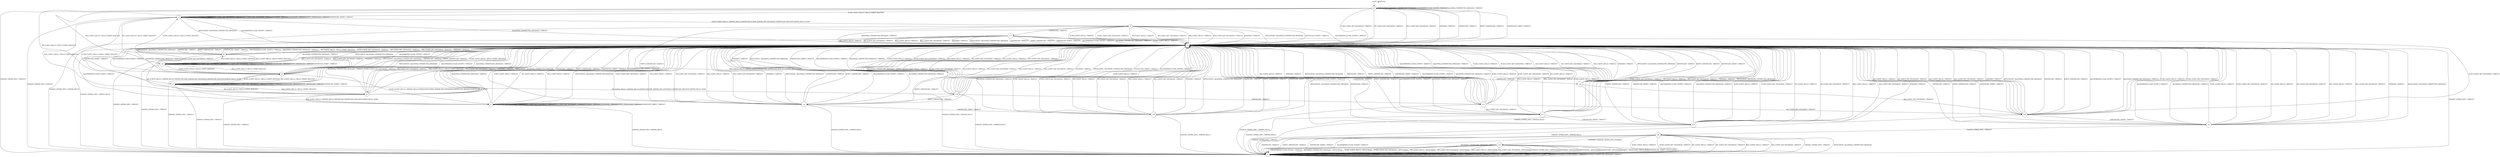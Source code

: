 digraph g {
	graph [name=g];
	s0	[label=s0,
		shape=circle];
	s0 -> s0	[key=0,
		label="APPLICATION / Alert(FATAL,UNEXPECTED_MESSAGE)"];
	s0 -> s0	[key=1,
		label="Alert(WARNING,CLOSE_NOTIFY) / TIMEOUT"];
	s0 -> s0	[key=2,
		label="Alert(FATAL,UNEXPECTED_MESSAGE) / TIMEOUT"];
	s1	[label=s1,
		shape=circle];
	s0 -> s1	[key=0,
		label="CHANGE_CIPHER_SPEC / TIMEOUT"];
	s2	[label=s2,
		shape=circle];
	s0 -> s2	[key=0,
		label="ECDH_CLIENT_HELLO / HELLO_VERIFY_REQUEST"];
	s3	[label=s3,
		shape=circle];
	s0 -> s3	[key=0,
		label="DH_CLIENT_HELLO / HELLO_VERIFY_REQUEST"];
	s5	[label=s5,
		shape=circle];
	s0 -> s5	[key=0,
		label="ECDH_CLIENT_KEY_EXCHANGE / TIMEOUT"];
	s0 -> s5	[key=1,
		label="DH_CLIENT_KEY_EXCHANGE / TIMEOUT"];
	s0 -> s5	[key=2,
		label="RSA_CLIENT_KEY_EXCHANGE / TIMEOUT"];
	s0 -> s5	[key=3,
		label="FINISHED / TIMEOUT"];
	s0 -> s5	[key=4,
		label="CERTIFICATE / TIMEOUT"];
	s0 -> s5	[key=5,
		label="EMPTY_CERTIFICATE / TIMEOUT"];
	s0 -> s5	[key=6,
		label="CERTIFICATE_VERIFY / TIMEOUT"];
	s10	[label=s10,
		shape=circle];
	s0 -> s10	[key=0,
		label="RSA_CLIENT_HELLO / HELLO_VERIFY_REQUEST"];
	s1 -> s1	[key=0,
		label="ECDH_CLIENT_HELLO / TIMEOUT"];
	s1 -> s1	[key=1,
		label="ECDH_CLIENT_KEY_EXCHANGE / TIMEOUT"];
	s1 -> s1	[key=2,
		label="DH_CLIENT_HELLO / TIMEOUT"];
	s1 -> s1	[key=3,
		label="DH_CLIENT_KEY_EXCHANGE / TIMEOUT"];
	s1 -> s1	[key=4,
		label="RSA_CLIENT_HELLO / TIMEOUT"];
	s1 -> s1	[key=5,
		label="RSA_CLIENT_KEY_EXCHANGE / TIMEOUT"];
	s1 -> s1	[key=6,
		label="CHANGE_CIPHER_SPEC / TIMEOUT"];
	s1 -> s1	[key=7,
		label="FINISHED / TIMEOUT"];
	s1 -> s1	[key=8,
		label="APPLICATION / TIMEOUT"];
	s1 -> s1	[key=9,
		label="CERTIFICATE / TIMEOUT"];
	s1 -> s1	[key=10,
		label="EMPTY_CERTIFICATE / TIMEOUT"];
	s1 -> s1	[key=11,
		label="CERTIFICATE_VERIFY / TIMEOUT"];
	s1 -> s1	[key=12,
		label="Alert(WARNING,CLOSE_NOTIFY) / TIMEOUT"];
	s1 -> s1	[key=13,
		label="Alert(FATAL,UNEXPECTED_MESSAGE) / TIMEOUT"];
	s2 -> s1	[key=0,
		label="CHANGE_CIPHER_SPEC / TIMEOUT"];
	s2 -> s2	[key=0,
		label="ECDH_CLIENT_KEY_EXCHANGE / TIMEOUT"];
	s2 -> s2	[key=1,
		label="DH_CLIENT_KEY_EXCHANGE / TIMEOUT"];
	s2 -> s2	[key=2,
		label="RSA_CLIENT_KEY_EXCHANGE / TIMEOUT"];
	s2 -> s2	[key=3,
		label="FINISHED / TIMEOUT"];
	s2 -> s2	[key=4,
		label="CERTIFICATE / TIMEOUT"];
	s2 -> s2	[key=5,
		label="EMPTY_CERTIFICATE / TIMEOUT"];
	s2 -> s2	[key=6,
		label="CERTIFICATE_VERIFY / TIMEOUT"];
	s4	[label=s4,
		shape=circle];
	s2 -> s4	[key=0,
		label="ECDH_CLIENT_HELLO / SERVER_HELLO,CERTIFICATE,ECDHE_SERVER_KEY_EXCHANGE,CERTIFICATE_REQUEST,SERVER_HELLO_DONE"];
	s2 -> s5	[key=0,
		label="APPLICATION / Alert(FATAL,UNEXPECTED_MESSAGE)"];
	s2 -> s5	[key=1,
		label="Alert(WARNING,CLOSE_NOTIFY) / TIMEOUT"];
	s2 -> s5	[key=2,
		label="Alert(FATAL,UNEXPECTED_MESSAGE) / TIMEOUT"];
	s6	[label=s6,
		shape=circle];
	s2 -> s6	[key=0,
		label="DH_CLIENT_HELLO / HELLO_VERIFY_REQUEST"];
	s8	[label=s8,
		shape=circle];
	s2 -> s8	[key=0,
		label="RSA_CLIENT_HELLO / HELLO_VERIFY_REQUEST"];
	s3 -> s1	[key=0,
		label="CHANGE_CIPHER_SPEC / TIMEOUT"];
	s3 -> s3	[key=0,
		label="ECDH_CLIENT_KEY_EXCHANGE / TIMEOUT"];
	s3 -> s3	[key=1,
		label="DH_CLIENT_KEY_EXCHANGE / TIMEOUT"];
	s3 -> s3	[key=2,
		label="RSA_CLIENT_KEY_EXCHANGE / TIMEOUT"];
	s3 -> s3	[key=3,
		label="FINISHED / TIMEOUT"];
	s3 -> s3	[key=4,
		label="CERTIFICATE / TIMEOUT"];
	s3 -> s3	[key=5,
		label="EMPTY_CERTIFICATE / TIMEOUT"];
	s3 -> s3	[key=6,
		label="CERTIFICATE_VERIFY / TIMEOUT"];
	s3 -> s5	[key=0,
		label="APPLICATION / Alert(FATAL,UNEXPECTED_MESSAGE)"];
	s3 -> s5	[key=1,
		label="Alert(WARNING,CLOSE_NOTIFY) / TIMEOUT"];
	s3 -> s5	[key=2,
		label="Alert(FATAL,UNEXPECTED_MESSAGE) / TIMEOUT"];
	s3 -> s8	[key=0,
		label="RSA_CLIENT_HELLO / HELLO_VERIFY_REQUEST"];
	s9	[label=s9,
		shape=circle];
	s3 -> s9	[key=0,
		label="ECDH_CLIENT_HELLO / HELLO_VERIFY_REQUEST"];
	s12	[label=s12,
		shape=circle];
	s3 -> s12	[key=0,
		label="DH_CLIENT_HELLO / SERVER_HELLO,CERTIFICATE,DHE_SERVER_KEY_EXCHANGE,CERTIFICATE_REQUEST,SERVER_HELLO_DONE"];
	s4 -> s1	[key=0,
		label="CHANGE_CIPHER_SPEC / SERVER_HELLO"];
	s4 -> s5	[key=0,
		label="ECDH_CLIENT_HELLO / TIMEOUT"];
	s4 -> s5	[key=1,
		label="ECDH_CLIENT_KEY_EXCHANGE / TIMEOUT"];
	s4 -> s5	[key=2,
		label="DH_CLIENT_HELLO / TIMEOUT"];
	s4 -> s5	[key=3,
		label="DH_CLIENT_KEY_EXCHANGE / TIMEOUT"];
	s4 -> s5	[key=4,
		label="RSA_CLIENT_HELLO / TIMEOUT"];
	s4 -> s5	[key=5,
		label="RSA_CLIENT_KEY_EXCHANGE / TIMEOUT"];
	s4 -> s5	[key=6,
		label="FINISHED / TIMEOUT"];
	s4 -> s5	[key=7,
		label="APPLICATION / Alert(FATAL,UNEXPECTED_MESSAGE)"];
	s4 -> s5	[key=8,
		label="CERTIFICATE_VERIFY / TIMEOUT"];
	s4 -> s5	[key=9,
		label="Alert(WARNING,CLOSE_NOTIFY) / TIMEOUT"];
	s4 -> s5	[key=10,
		label="Alert(FATAL,UNEXPECTED_MESSAGE) / TIMEOUT"];
	s11	[label=s11,
		shape=circle];
	s4 -> s11	[key=0,
		label="CERTIFICATE / TIMEOUT"];
	s14	[label=s14,
		shape=circle];
	s4 -> s14	[key=0,
		label="EMPTY_CERTIFICATE / TIMEOUT"];
	s5 -> s1	[key=0,
		label="CHANGE_CIPHER_SPEC / TIMEOUT"];
	s5 -> s5	[key=0,
		label="ECDH_CLIENT_KEY_EXCHANGE / TIMEOUT"];
	s5 -> s5	[key=1,
		label="DH_CLIENT_KEY_EXCHANGE / TIMEOUT"];
	s5 -> s5	[key=2,
		label="RSA_CLIENT_KEY_EXCHANGE / TIMEOUT"];
	s5 -> s5	[key=3,
		label="FINISHED / TIMEOUT"];
	s5 -> s5	[key=4,
		label="APPLICATION / Alert(FATAL,UNEXPECTED_MESSAGE)"];
	s5 -> s5	[key=5,
		label="CERTIFICATE / TIMEOUT"];
	s5 -> s5	[key=6,
		label="EMPTY_CERTIFICATE / TIMEOUT"];
	s5 -> s5	[key=7,
		label="CERTIFICATE_VERIFY / TIMEOUT"];
	s5 -> s5	[key=8,
		label="Alert(WARNING,CLOSE_NOTIFY) / TIMEOUT"];
	s5 -> s5	[key=9,
		label="Alert(FATAL,UNEXPECTED_MESSAGE) / TIMEOUT"];
	s5 -> s6	[key=0,
		label="DH_CLIENT_HELLO / HELLO_VERIFY_REQUEST"];
	s5 -> s8	[key=0,
		label="RSA_CLIENT_HELLO / HELLO_VERIFY_REQUEST"];
	s5 -> s9	[key=0,
		label="ECDH_CLIENT_HELLO / HELLO_VERIFY_REQUEST"];
	s6 -> s1	[key=0,
		label="CHANGE_CIPHER_SPEC / TIMEOUT"];
	s6 -> s2	[key=0,
		label="ECDH_CLIENT_HELLO / HELLO_VERIFY_REQUEST"];
	s6 -> s5	[key=0,
		label="ECDH_CLIENT_KEY_EXCHANGE / TIMEOUT"];
	s6 -> s5	[key=1,
		label="DH_CLIENT_KEY_EXCHANGE / TIMEOUT"];
	s6 -> s5	[key=2,
		label="RSA_CLIENT_KEY_EXCHANGE / TIMEOUT"];
	s6 -> s5	[key=3,
		label="FINISHED / TIMEOUT"];
	s6 -> s5	[key=4,
		label="APPLICATION / Alert(FATAL,UNEXPECTED_MESSAGE)"];
	s6 -> s5	[key=5,
		label="CERTIFICATE / TIMEOUT"];
	s6 -> s5	[key=6,
		label="EMPTY_CERTIFICATE / TIMEOUT"];
	s6 -> s5	[key=7,
		label="CERTIFICATE_VERIFY / TIMEOUT"];
	s6 -> s5	[key=8,
		label="Alert(WARNING,CLOSE_NOTIFY) / TIMEOUT"];
	s6 -> s5	[key=9,
		label="Alert(FATAL,UNEXPECTED_MESSAGE) / TIMEOUT"];
	s7	[label=s7,
		shape=circle];
	s6 -> s7	[key=0,
		label="DH_CLIENT_HELLO / SERVER_HELLO,CERTIFICATE,DHE_SERVER_KEY_EXCHANGE,CERTIFICATE_REQUEST,SERVER_HELLO_DONE"];
	s6 -> s10	[key=0,
		label="RSA_CLIENT_HELLO / HELLO_VERIFY_REQUEST"];
	s7 -> s1	[key=0,
		label="CHANGE_CIPHER_SPEC / SERVER_HELLO"];
	s7 -> s5	[key=0,
		label="ECDH_CLIENT_HELLO / TIMEOUT"];
	s7 -> s5	[key=1,
		label="DH_CLIENT_HELLO / TIMEOUT"];
	s7 -> s5	[key=2,
		label="RSA_CLIENT_HELLO / TIMEOUT"];
	s7 -> s5	[key=3,
		label="APPLICATION / Alert(FATAL,UNEXPECTED_MESSAGE)"];
	s7 -> s5	[key=4,
		label="Alert(WARNING,CLOSE_NOTIFY) / TIMEOUT"];
	s7 -> s5	[key=5,
		label="Alert(FATAL,UNEXPECTED_MESSAGE) / TIMEOUT"];
	s7 -> s7	[key=0,
		label="ECDH_CLIENT_KEY_EXCHANGE / TIMEOUT"];
	s7 -> s7	[key=1,
		label="DH_CLIENT_KEY_EXCHANGE / TIMEOUT"];
	s7 -> s7	[key=2,
		label="RSA_CLIENT_KEY_EXCHANGE / TIMEOUT"];
	s7 -> s7	[key=3,
		label="FINISHED / TIMEOUT"];
	s7 -> s7	[key=4,
		label="CERTIFICATE / TIMEOUT"];
	s7 -> s7	[key=5,
		label="EMPTY_CERTIFICATE / TIMEOUT"];
	s7 -> s7	[key=6,
		label="CERTIFICATE_VERIFY / TIMEOUT"];
	s8 -> s1	[key=0,
		label="CHANGE_CIPHER_SPEC / TIMEOUT"];
	s8 -> s2	[key=0,
		label="ECDH_CLIENT_HELLO / HELLO_VERIFY_REQUEST"];
	s8 -> s3	[key=0,
		label="DH_CLIENT_HELLO / HELLO_VERIFY_REQUEST"];
	s8 -> s5	[key=0,
		label="ECDH_CLIENT_KEY_EXCHANGE / TIMEOUT"];
	s8 -> s5	[key=1,
		label="DH_CLIENT_KEY_EXCHANGE / TIMEOUT"];
	s8 -> s5	[key=2,
		label="RSA_CLIENT_KEY_EXCHANGE / TIMEOUT"];
	s8 -> s5	[key=3,
		label="FINISHED / TIMEOUT"];
	s8 -> s5	[key=4,
		label="APPLICATION / Alert(FATAL,UNEXPECTED_MESSAGE)"];
	s8 -> s5	[key=5,
		label="CERTIFICATE / TIMEOUT"];
	s8 -> s5	[key=6,
		label="EMPTY_CERTIFICATE / TIMEOUT"];
	s8 -> s5	[key=7,
		label="CERTIFICATE_VERIFY / TIMEOUT"];
	s8 -> s5	[key=8,
		label="Alert(WARNING,CLOSE_NOTIFY) / TIMEOUT"];
	s8 -> s5	[key=9,
		label="Alert(FATAL,UNEXPECTED_MESSAGE) / TIMEOUT"];
	s8 -> s7	[key=0,
		label="RSA_CLIENT_HELLO / SERVER_HELLO,CERTIFICATE,CERTIFICATE_REQUEST,SERVER_HELLO_DONE"];
	s9 -> s1	[key=0,
		label="CHANGE_CIPHER_SPEC / TIMEOUT"];
	s9 -> s3	[key=0,
		label="DH_CLIENT_HELLO / HELLO_VERIFY_REQUEST"];
	s9 -> s5	[key=0,
		label="ECDH_CLIENT_KEY_EXCHANGE / TIMEOUT"];
	s9 -> s5	[key=1,
		label="DH_CLIENT_KEY_EXCHANGE / TIMEOUT"];
	s9 -> s5	[key=2,
		label="RSA_CLIENT_KEY_EXCHANGE / TIMEOUT"];
	s9 -> s5	[key=3,
		label="FINISHED / TIMEOUT"];
	s9 -> s5	[key=4,
		label="APPLICATION / Alert(FATAL,UNEXPECTED_MESSAGE)"];
	s9 -> s5	[key=5,
		label="CERTIFICATE / TIMEOUT"];
	s9 -> s5	[key=6,
		label="EMPTY_CERTIFICATE / TIMEOUT"];
	s9 -> s5	[key=7,
		label="CERTIFICATE_VERIFY / TIMEOUT"];
	s9 -> s5	[key=8,
		label="Alert(WARNING,CLOSE_NOTIFY) / TIMEOUT"];
	s9 -> s5	[key=9,
		label="Alert(FATAL,UNEXPECTED_MESSAGE) / TIMEOUT"];
	s9 -> s7	[key=0,
		label="ECDH_CLIENT_HELLO / SERVER_HELLO,CERTIFICATE,ECDHE_SERVER_KEY_EXCHANGE,CERTIFICATE_REQUEST,SERVER_HELLO_DONE"];
	s9 -> s10	[key=0,
		label="RSA_CLIENT_HELLO / HELLO_VERIFY_REQUEST"];
	s10 -> s1	[key=0,
		label="CHANGE_CIPHER_SPEC / TIMEOUT"];
	s10 -> s5	[key=0,
		label="APPLICATION / Alert(FATAL,UNEXPECTED_MESSAGE)"];
	s10 -> s5	[key=1,
		label="Alert(WARNING,CLOSE_NOTIFY) / TIMEOUT"];
	s10 -> s5	[key=2,
		label="Alert(FATAL,UNEXPECTED_MESSAGE) / TIMEOUT"];
	s10 -> s6	[key=0,
		label="DH_CLIENT_HELLO / HELLO_VERIFY_REQUEST"];
	s10 -> s9	[key=0,
		label="ECDH_CLIENT_HELLO / HELLO_VERIFY_REQUEST"];
	s10 -> s10	[key=0,
		label="ECDH_CLIENT_KEY_EXCHANGE / TIMEOUT"];
	s10 -> s10	[key=1,
		label="DH_CLIENT_KEY_EXCHANGE / TIMEOUT"];
	s10 -> s10	[key=2,
		label="RSA_CLIENT_KEY_EXCHANGE / TIMEOUT"];
	s10 -> s10	[key=3,
		label="FINISHED / TIMEOUT"];
	s10 -> s10	[key=4,
		label="CERTIFICATE / TIMEOUT"];
	s10 -> s10	[key=5,
		label="EMPTY_CERTIFICATE / TIMEOUT"];
	s10 -> s10	[key=6,
		label="CERTIFICATE_VERIFY / TIMEOUT"];
	s15	[label=s15,
		shape=circle];
	s10 -> s15	[key=0,
		label="RSA_CLIENT_HELLO / SERVER_HELLO,CERTIFICATE,CERTIFICATE_REQUEST,SERVER_HELLO_DONE"];
	s11 -> s1	[key=0,
		label="CHANGE_CIPHER_SPEC / SERVER_HELLO"];
	s11 -> s5	[key=0,
		label="ECDH_CLIENT_HELLO / TIMEOUT"];
	s11 -> s5	[key=1,
		label="DH_CLIENT_HELLO / TIMEOUT"];
	s11 -> s5	[key=2,
		label="DH_CLIENT_KEY_EXCHANGE / TIMEOUT"];
	s11 -> s5	[key=3,
		label="RSA_CLIENT_HELLO / TIMEOUT"];
	s11 -> s5	[key=4,
		label="RSA_CLIENT_KEY_EXCHANGE / TIMEOUT"];
	s11 -> s5	[key=5,
		label="FINISHED / TIMEOUT"];
	s11 -> s5	[key=6,
		label="APPLICATION / Alert(FATAL,UNEXPECTED_MESSAGE)"];
	s11 -> s5	[key=7,
		label="CERTIFICATE / TIMEOUT"];
	s11 -> s5	[key=8,
		label="EMPTY_CERTIFICATE / TIMEOUT"];
	s11 -> s5	[key=9,
		label="CERTIFICATE_VERIFY / TIMEOUT"];
	s11 -> s5	[key=10,
		label="Alert(WARNING,CLOSE_NOTIFY) / TIMEOUT"];
	s11 -> s5	[key=11,
		label="Alert(FATAL,UNEXPECTED_MESSAGE) / TIMEOUT"];
	s20	[label=s20,
		shape=circle];
	s11 -> s20	[key=0,
		label="ECDH_CLIENT_KEY_EXCHANGE / TIMEOUT"];
	s12 -> s1	[key=0,
		label="CHANGE_CIPHER_SPEC / SERVER_HELLO"];
	s12 -> s5	[key=0,
		label="ECDH_CLIENT_HELLO / TIMEOUT"];
	s12 -> s5	[key=1,
		label="ECDH_CLIENT_KEY_EXCHANGE / TIMEOUT"];
	s12 -> s5	[key=2,
		label="DH_CLIENT_HELLO / TIMEOUT"];
	s12 -> s5	[key=3,
		label="DH_CLIENT_KEY_EXCHANGE / TIMEOUT"];
	s12 -> s5	[key=4,
		label="RSA_CLIENT_HELLO / TIMEOUT"];
	s12 -> s5	[key=5,
		label="RSA_CLIENT_KEY_EXCHANGE / TIMEOUT"];
	s12 -> s5	[key=6,
		label="FINISHED / TIMEOUT"];
	s12 -> s5	[key=7,
		label="APPLICATION / Alert(FATAL,UNEXPECTED_MESSAGE)"];
	s12 -> s5	[key=8,
		label="CERTIFICATE_VERIFY / TIMEOUT"];
	s12 -> s5	[key=9,
		label="Alert(WARNING,CLOSE_NOTIFY) / TIMEOUT"];
	s12 -> s5	[key=10,
		label="Alert(FATAL,UNEXPECTED_MESSAGE) / TIMEOUT"];
	s13	[label=s13,
		shape=circle];
	s12 -> s13	[key=0,
		label="CERTIFICATE / TIMEOUT"];
	s12 -> s14	[key=0,
		label="EMPTY_CERTIFICATE / TIMEOUT"];
	s13 -> s1	[key=0,
		label="CHANGE_CIPHER_SPEC / SERVER_HELLO"];
	s13 -> s5	[key=0,
		label="ECDH_CLIENT_HELLO / TIMEOUT"];
	s13 -> s5	[key=1,
		label="ECDH_CLIENT_KEY_EXCHANGE / TIMEOUT"];
	s13 -> s5	[key=2,
		label="DH_CLIENT_HELLO / TIMEOUT"];
	s13 -> s5	[key=3,
		label="RSA_CLIENT_HELLO / TIMEOUT"];
	s13 -> s5	[key=4,
		label="FINISHED / TIMEOUT"];
	s13 -> s5	[key=5,
		label="APPLICATION / Alert(FATAL,UNEXPECTED_MESSAGE)"];
	s13 -> s5	[key=6,
		label="CERTIFICATE / TIMEOUT"];
	s13 -> s5	[key=7,
		label="EMPTY_CERTIFICATE / TIMEOUT"];
	s13 -> s5	[key=8,
		label="CERTIFICATE_VERIFY / TIMEOUT"];
	s13 -> s5	[key=9,
		label="Alert(WARNING,CLOSE_NOTIFY) / TIMEOUT"];
	s13 -> s5	[key=10,
		label="Alert(FATAL,UNEXPECTED_MESSAGE) / TIMEOUT"];
	s17	[label=s17,
		shape=circle];
	s13 -> s17	[key=0,
		label="RSA_CLIENT_KEY_EXCHANGE / TIMEOUT"];
	s13 -> s20	[key=0,
		label="DH_CLIENT_KEY_EXCHANGE / TIMEOUT"];
	s14 -> s1	[key=0,
		label="CHANGE_CIPHER_SPEC / SERVER_HELLO"];
	s14 -> s5	[key=0,
		label="ECDH_CLIENT_HELLO / TIMEOUT"];
	s14 -> s5	[key=1,
		label="ECDH_CLIENT_KEY_EXCHANGE / TIMEOUT"];
	s14 -> s5	[key=2,
		label="DH_CLIENT_HELLO / TIMEOUT"];
	s14 -> s5	[key=3,
		label="DH_CLIENT_KEY_EXCHANGE / TIMEOUT"];
	s14 -> s5	[key=4,
		label="RSA_CLIENT_HELLO / TIMEOUT"];
	s14 -> s5	[key=5,
		label="RSA_CLIENT_KEY_EXCHANGE / TIMEOUT"];
	s14 -> s5	[key=6,
		label="FINISHED / TIMEOUT"];
	s14 -> s5	[key=7,
		label="APPLICATION / Alert(FATAL,UNEXPECTED_MESSAGE)"];
	s14 -> s5	[key=8,
		label="CERTIFICATE / TIMEOUT"];
	s14 -> s5	[key=9,
		label="EMPTY_CERTIFICATE / TIMEOUT"];
	s14 -> s5	[key=10,
		label="Alert(WARNING,CLOSE_NOTIFY) / TIMEOUT"];
	s14 -> s5	[key=11,
		label="Alert(FATAL,UNEXPECTED_MESSAGE) / TIMEOUT"];
	s19	[label=s19,
		shape=circle];
	s14 -> s19	[key=0,
		label="CERTIFICATE_VERIFY / TIMEOUT"];
	s15 -> s1	[key=0,
		label="CHANGE_CIPHER_SPEC / SERVER_HELLO"];
	s15 -> s5	[key=0,
		label="ECDH_CLIENT_HELLO / TIMEOUT"];
	s15 -> s5	[key=1,
		label="ECDH_CLIENT_KEY_EXCHANGE / TIMEOUT"];
	s15 -> s5	[key=2,
		label="DH_CLIENT_HELLO / TIMEOUT"];
	s15 -> s5	[key=3,
		label="DH_CLIENT_KEY_EXCHANGE / TIMEOUT"];
	s15 -> s5	[key=4,
		label="RSA_CLIENT_HELLO / TIMEOUT"];
	s15 -> s5	[key=5,
		label="RSA_CLIENT_KEY_EXCHANGE / TIMEOUT"];
	s15 -> s5	[key=6,
		label="FINISHED / TIMEOUT"];
	s15 -> s5	[key=7,
		label="APPLICATION / Alert(FATAL,UNEXPECTED_MESSAGE)"];
	s15 -> s5	[key=8,
		label="CERTIFICATE_VERIFY / TIMEOUT"];
	s15 -> s5	[key=9,
		label="Alert(WARNING,CLOSE_NOTIFY) / TIMEOUT"];
	s15 -> s5	[key=10,
		label="Alert(FATAL,UNEXPECTED_MESSAGE) / TIMEOUT"];
	s15 -> s14	[key=0,
		label="EMPTY_CERTIFICATE / TIMEOUT"];
	s16	[label=s16,
		shape=circle];
	s15 -> s16	[key=0,
		label="CERTIFICATE / TIMEOUT"];
	s16 -> s1	[key=0,
		label="CHANGE_CIPHER_SPEC / SERVER_HELLO"];
	s16 -> s5	[key=0,
		label="ECDH_CLIENT_HELLO / TIMEOUT"];
	s16 -> s5	[key=1,
		label="ECDH_CLIENT_KEY_EXCHANGE / TIMEOUT"];
	s16 -> s5	[key=2,
		label="DH_CLIENT_HELLO / TIMEOUT"];
	s16 -> s5	[key=3,
		label="DH_CLIENT_KEY_EXCHANGE / TIMEOUT"];
	s16 -> s5	[key=4,
		label="RSA_CLIENT_HELLO / TIMEOUT"];
	s16 -> s5	[key=5,
		label="FINISHED / TIMEOUT"];
	s16 -> s5	[key=6,
		label="APPLICATION / Alert(FATAL,UNEXPECTED_MESSAGE)"];
	s16 -> s5	[key=7,
		label="CERTIFICATE / TIMEOUT"];
	s16 -> s5	[key=8,
		label="EMPTY_CERTIFICATE / TIMEOUT"];
	s16 -> s5	[key=9,
		label="CERTIFICATE_VERIFY / TIMEOUT"];
	s16 -> s5	[key=10,
		label="Alert(WARNING,CLOSE_NOTIFY) / TIMEOUT"];
	s16 -> s5	[key=11,
		label="Alert(FATAL,UNEXPECTED_MESSAGE) / TIMEOUT"];
	s16 -> s20	[key=0,
		label="RSA_CLIENT_KEY_EXCHANGE / TIMEOUT"];
	s17 -> s1	[key=0,
		label="CHANGE_CIPHER_SPEC / SERVER_HELLO"];
	s17 -> s5	[key=0,
		label="ECDH_CLIENT_HELLO / TIMEOUT"];
	s17 -> s5	[key=1,
		label="ECDH_CLIENT_KEY_EXCHANGE / TIMEOUT"];
	s17 -> s5	[key=2,
		label="DH_CLIENT_HELLO / TIMEOUT"];
	s17 -> s5	[key=3,
		label="DH_CLIENT_KEY_EXCHANGE / TIMEOUT"];
	s17 -> s5	[key=4,
		label="RSA_CLIENT_HELLO / TIMEOUT"];
	s17 -> s5	[key=5,
		label="RSA_CLIENT_KEY_EXCHANGE / TIMEOUT"];
	s17 -> s5	[key=6,
		label="FINISHED / TIMEOUT"];
	s17 -> s5	[key=7,
		label="APPLICATION / Alert(FATAL,UNEXPECTED_MESSAGE)"];
	s17 -> s5	[key=8,
		label="CERTIFICATE / TIMEOUT"];
	s17 -> s5	[key=9,
		label="EMPTY_CERTIFICATE / TIMEOUT"];
	s17 -> s5	[key=10,
		label="Alert(WARNING,CLOSE_NOTIFY) / TIMEOUT"];
	s17 -> s5	[key=11,
		label="Alert(FATAL,UNEXPECTED_MESSAGE) / TIMEOUT"];
	s18	[label=s18,
		shape=circle];
	s17 -> s18	[key=0,
		label="CERTIFICATE_VERIFY / TIMEOUT"];
	s18 -> s1	[key=0,
		label="CHANGE_CIPHER_SPEC / TIMEOUT"];
	s18 -> s5	[key=0,
		label="ECDH_CLIENT_HELLO / TIMEOUT"];
	s18 -> s5	[key=1,
		label="ECDH_CLIENT_KEY_EXCHANGE / TIMEOUT"];
	s18 -> s5	[key=2,
		label="DH_CLIENT_HELLO / TIMEOUT"];
	s18 -> s5	[key=3,
		label="DH_CLIENT_KEY_EXCHANGE / TIMEOUT"];
	s18 -> s5	[key=4,
		label="RSA_CLIENT_HELLO / TIMEOUT"];
	s18 -> s5	[key=5,
		label="RSA_CLIENT_KEY_EXCHANGE / TIMEOUT"];
	s18 -> s5	[key=6,
		label="FINISHED / TIMEOUT"];
	s18 -> s5	[key=7,
		label="APPLICATION / Alert(FATAL,UNEXPECTED_MESSAGE)"];
	s18 -> s5	[key=8,
		label="CERTIFICATE / TIMEOUT"];
	s18 -> s5	[key=9,
		label="EMPTY_CERTIFICATE / TIMEOUT"];
	s18 -> s5	[key=10,
		label="CERTIFICATE_VERIFY / TIMEOUT"];
	s18 -> s5	[key=11,
		label="Alert(WARNING,CLOSE_NOTIFY) / TIMEOUT"];
	s18 -> s5	[key=12,
		label="Alert(FATAL,UNEXPECTED_MESSAGE) / TIMEOUT"];
	s19 -> s1	[key=0,
		label="CHANGE_CIPHER_SPEC / SERVER_HELLO"];
	s19 -> s5	[key=0,
		label="ECDH_CLIENT_HELLO / TIMEOUT"];
	s19 -> s5	[key=1,
		label="ECDH_CLIENT_KEY_EXCHANGE / TIMEOUT"];
	s19 -> s5	[key=2,
		label="DH_CLIENT_HELLO / TIMEOUT"];
	s19 -> s5	[key=3,
		label="DH_CLIENT_KEY_EXCHANGE / TIMEOUT"];
	s19 -> s5	[key=4,
		label="RSA_CLIENT_HELLO / TIMEOUT"];
	s19 -> s5	[key=5,
		label="RSA_CLIENT_KEY_EXCHANGE / TIMEOUT"];
	s19 -> s5	[key=6,
		label="FINISHED / TIMEOUT"];
	s19 -> s5	[key=7,
		label="APPLICATION / Alert(FATAL,UNEXPECTED_MESSAGE)"];
	s19 -> s5	[key=8,
		label="CERTIFICATE / TIMEOUT"];
	s19 -> s5	[key=9,
		label="EMPTY_CERTIFICATE / TIMEOUT"];
	s19 -> s5	[key=10,
		label="CERTIFICATE_VERIFY / TIMEOUT"];
	s19 -> s5	[key=11,
		label="Alert(WARNING,CLOSE_NOTIFY) / TIMEOUT"];
	s19 -> s5	[key=12,
		label="Alert(FATAL,UNEXPECTED_MESSAGE) / TIMEOUT"];
	s20 -> s1	[key=0,
		label="CHANGE_CIPHER_SPEC / SERVER_HELLO"];
	s20 -> s5	[key=0,
		label="ECDH_CLIENT_HELLO / TIMEOUT"];
	s20 -> s5	[key=1,
		label="ECDH_CLIENT_KEY_EXCHANGE / TIMEOUT"];
	s20 -> s5	[key=2,
		label="DH_CLIENT_HELLO / TIMEOUT"];
	s20 -> s5	[key=3,
		label="DH_CLIENT_KEY_EXCHANGE / TIMEOUT"];
	s20 -> s5	[key=4,
		label="RSA_CLIENT_HELLO / TIMEOUT"];
	s20 -> s5	[key=5,
		label="RSA_CLIENT_KEY_EXCHANGE / TIMEOUT"];
	s20 -> s5	[key=6,
		label="FINISHED / TIMEOUT"];
	s20 -> s5	[key=7,
		label="APPLICATION / Alert(FATAL,UNEXPECTED_MESSAGE)"];
	s20 -> s5	[key=8,
		label="CERTIFICATE / TIMEOUT"];
	s20 -> s5	[key=9,
		label="EMPTY_CERTIFICATE / TIMEOUT"];
	s20 -> s5	[key=10,
		label="Alert(WARNING,CLOSE_NOTIFY) / TIMEOUT"];
	s20 -> s5	[key=11,
		label="Alert(FATAL,UNEXPECTED_MESSAGE) / TIMEOUT"];
	s21	[label=s21,
		shape=circle];
	s20 -> s21	[key=0,
		label="CERTIFICATE_VERIFY / TIMEOUT"];
	s21 -> s5	[key=0,
		label="ECDH_CLIENT_HELLO / TIMEOUT"];
	s21 -> s5	[key=1,
		label="ECDH_CLIENT_KEY_EXCHANGE / TIMEOUT"];
	s21 -> s5	[key=2,
		label="DH_CLIENT_HELLO / TIMEOUT"];
	s21 -> s5	[key=3,
		label="DH_CLIENT_KEY_EXCHANGE / TIMEOUT"];
	s21 -> s5	[key=4,
		label="RSA_CLIENT_HELLO / TIMEOUT"];
	s21 -> s5	[key=5,
		label="RSA_CLIENT_KEY_EXCHANGE / TIMEOUT"];
	s21 -> s5	[key=6,
		label="FINISHED / TIMEOUT"];
	s21 -> s5	[key=7,
		label="APPLICATION / Alert(FATAL,UNEXPECTED_MESSAGE)"];
	s21 -> s5	[key=8,
		label="CERTIFICATE / TIMEOUT"];
	s21 -> s5	[key=9,
		label="EMPTY_CERTIFICATE / TIMEOUT"];
	s21 -> s5	[key=10,
		label="CERTIFICATE_VERIFY / TIMEOUT"];
	s21 -> s5	[key=11,
		label="Alert(WARNING,CLOSE_NOTIFY) / TIMEOUT"];
	s21 -> s5	[key=12,
		label="Alert(FATAL,UNEXPECTED_MESSAGE) / TIMEOUT"];
	s22	[label=s22,
		shape=circle];
	s21 -> s22	[key=0,
		label="CHANGE_CIPHER_SPEC / TIMEOUT"];
	s22 -> s1	[key=0,
		label="ECDH_CLIENT_HELLO / TIMEOUT"];
	s22 -> s1	[key=1,
		label="ECDH_CLIENT_KEY_EXCHANGE / TIMEOUT"];
	s22 -> s1	[key=2,
		label="DH_CLIENT_HELLO / TIMEOUT"];
	s22 -> s1	[key=3,
		label="DH_CLIENT_KEY_EXCHANGE / TIMEOUT"];
	s22 -> s1	[key=4,
		label="RSA_CLIENT_HELLO / TIMEOUT"];
	s22 -> s1	[key=5,
		label="RSA_CLIENT_KEY_EXCHANGE / TIMEOUT"];
	s22 -> s1	[key=6,
		label="CHANGE_CIPHER_SPEC / TIMEOUT"];
	s22 -> s1	[key=7,
		label="APPLICATION / Alert(FATAL,UNEXPECTED_MESSAGE)"];
	s22 -> s1	[key=8,
		label="CERTIFICATE / TIMEOUT"];
	s22 -> s1	[key=9,
		label="EMPTY_CERTIFICATE / TIMEOUT"];
	s22 -> s1	[key=10,
		label="CERTIFICATE_VERIFY / TIMEOUT"];
	s22 -> s1	[key=11,
		label="Alert(WARNING,CLOSE_NOTIFY) / TIMEOUT"];
	s22 -> s1	[key=12,
		label="Alert(FATAL,UNEXPECTED_MESSAGE) / TIMEOUT"];
	s23	[label=s23,
		shape=circle];
	s22 -> s23	[key=0,
		label="FINISHED / CHANGE_CIPHER_SPEC,FINISHED"];
	s23 -> s1	[key=0,
		label="ECDH_CLIENT_HELLO / APPLICATION"];
	s23 -> s1	[key=1,
		label="ECDH_CLIENT_KEY_EXCHANGE / APPLICATION"];
	s23 -> s1	[key=2,
		label="DH_CLIENT_HELLO / APPLICATION"];
	s23 -> s1	[key=3,
		label="DH_CLIENT_KEY_EXCHANGE / APPLICATION"];
	s23 -> s1	[key=4,
		label="RSA_CLIENT_HELLO / APPLICATION"];
	s23 -> s1	[key=5,
		label="RSA_CLIENT_KEY_EXCHANGE / APPLICATION"];
	s23 -> s1	[key=6,
		label="CHANGE_CIPHER_SPEC / APPLICATION"];
	s23 -> s1	[key=7,
		label="FINISHED / APPLICATION"];
	s23 -> s1	[key=8,
		label="APPLICATION / APPLICATION"];
	s23 -> s1	[key=9,
		label="CERTIFICATE / APPLICATION"];
	s23 -> s1	[key=10,
		label="EMPTY_CERTIFICATE / APPLICATION"];
	s23 -> s1	[key=11,
		label="CERTIFICATE_VERIFY / APPLICATION"];
	s23 -> s1	[key=12,
		label="Alert(WARNING,CLOSE_NOTIFY) / TIMEOUT"];
	s23 -> s1	[key=13,
		label="Alert(FATAL,UNEXPECTED_MESSAGE) / APPLICATION"];
	__start0	[height=0,
		shape=none,
		width=0];
	__start0 -> s0	[key=0];
	__start0 -> __start0	[key=0,
		label="Self loop"];
}
